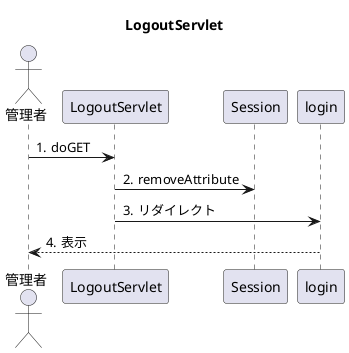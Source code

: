 @startuml

title LogoutServlet

autonumber "#."

actor 管理者
participant LogoutServlet

participant Session
管理者 -> LogoutServlet:doGET
LogoutServlet-> Session:removeAttribute
LogoutServlet->login:リダイレクト
login--> 管理者:表示


@enduml